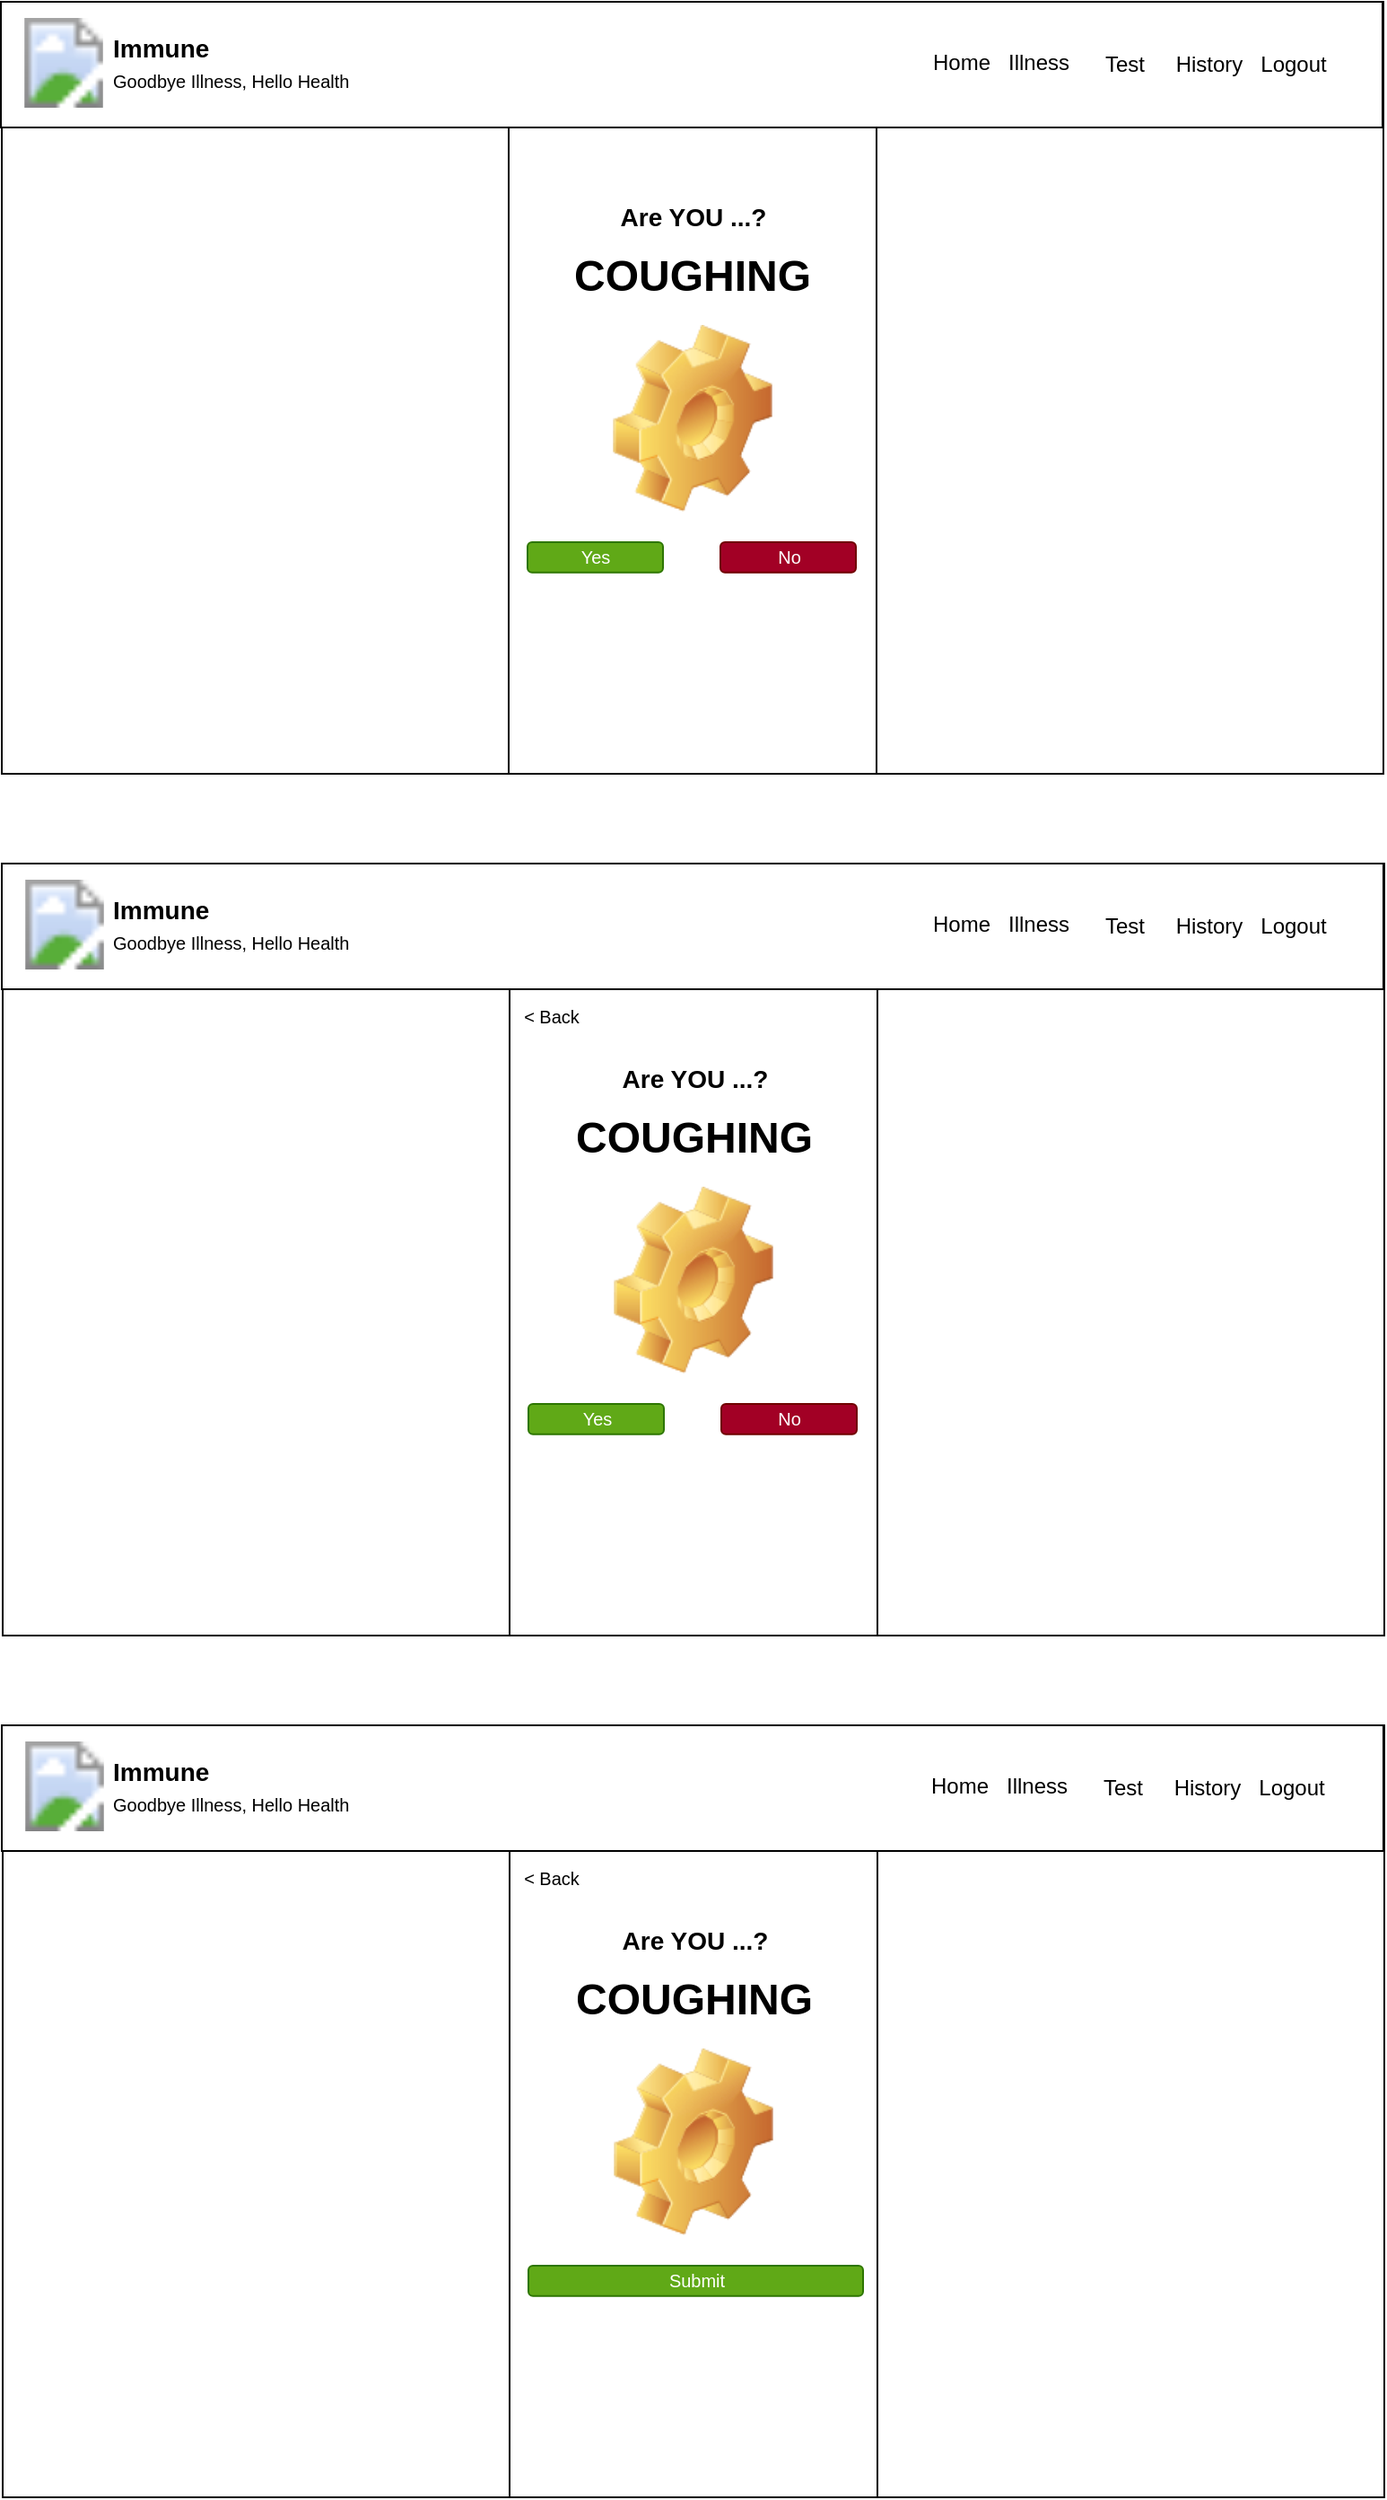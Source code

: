 <mxfile>
    <diagram id="NZ2GZO0A2a-neuPCKBlh" name="Page-1">
        <mxGraphModel dx="820" dy="1370" grid="1" gridSize="10" guides="1" tooltips="1" connect="1" arrows="1" fold="1" page="1" pageScale="1" pageWidth="850" pageHeight="1100" math="0" shadow="0">
            <root>
                <mxCell id="0"/>
                <mxCell id="1" parent="0"/>
                <mxCell id="2" value="" style="rounded=0;whiteSpace=wrap;html=1;" parent="1" vertex="1">
                    <mxGeometry x="40.5" y="-40" width="770" height="430" as="geometry"/>
                </mxCell>
                <mxCell id="5" value="" style="rounded=0;whiteSpace=wrap;html=1;" parent="1" vertex="1">
                    <mxGeometry x="323" y="30" width="205" height="360" as="geometry"/>
                </mxCell>
                <mxCell id="4" value="" style="rounded=0;whiteSpace=wrap;html=1;" parent="1" vertex="1">
                    <mxGeometry x="40" y="-40" width="770" height="70" as="geometry"/>
                </mxCell>
                <mxCell id="3" value="" style="shape=image;html=1;verticalLabelPosition=bottom;verticalAlign=top;imageAspect=1;aspect=fixed;image=https://media.discordapp.net/attachments/910885868733087747/1046480288655626380/Immune.png;fontSize=10;" parent="1" vertex="1">
                    <mxGeometry x="50" y="-31" width="50" height="50" as="geometry"/>
                </mxCell>
                <mxCell id="6" value="COUGHING" style="text;html=1;strokeColor=none;fillColor=none;align=center;verticalAlign=middle;whiteSpace=wrap;rounded=0;fontSize=24;fontStyle=1" parent="1" vertex="1">
                    <mxGeometry x="395.5" y="100" width="60" height="26" as="geometry"/>
                </mxCell>
                <mxCell id="7" value="Are YOU ...?" style="text;strokeColor=none;fillColor=none;html=1;fontSize=14;fontStyle=1;verticalAlign=middle;align=center;" parent="1" vertex="1">
                    <mxGeometry x="375.5" y="60" width="100" height="40" as="geometry"/>
                </mxCell>
                <mxCell id="9" value="" style="shape=image;html=1;verticalLabelPosition=bottom;verticalAlign=top;imageAspect=1;aspect=fixed;image=img/clipart/Gear_128x128.png" parent="1" vertex="1">
                    <mxGeometry x="381.17" y="140" width="88.66" height="104" as="geometry"/>
                </mxCell>
                <mxCell id="10" value="No" style="rounded=1;html=1;shadow=0;dashed=0;whiteSpace=wrap;fontSize=10;fillColor=#a20025;align=center;strokeColor=#6F0000;fontColor=#ffffff;" parent="1" vertex="1">
                    <mxGeometry x="441" y="261" width="75.5" height="16.88" as="geometry"/>
                </mxCell>
                <mxCell id="11" value="Yes" style="rounded=1;html=1;shadow=0;dashed=0;whiteSpace=wrap;fontSize=10;fillColor=#60a917;align=center;strokeColor=#2D7600;fontColor=#ffffff;" parent="1" vertex="1">
                    <mxGeometry x="333.5" y="261" width="75.5" height="16.88" as="geometry"/>
                </mxCell>
                <mxCell id="12" value="Immune&lt;br&gt;&lt;div&gt;&lt;span style=&quot;font-size: 10px ; font-weight: normal&quot;&gt;Goodbye Illness, Hello Health&lt;/span&gt;&lt;/div&gt;" style="text;strokeColor=none;fillColor=none;html=1;fontSize=14;fontStyle=1;verticalAlign=middle;align=left;" parent="1" vertex="1">
                    <mxGeometry x="100" y="-26" width="100" height="40" as="geometry"/>
                </mxCell>
                <mxCell id="13" value="&amp;lt; Back" style="text;html=1;strokeColor=none;fillColor=none;align=center;verticalAlign=middle;whiteSpace=wrap;rounded=0;fontSize=10;" parent="1" vertex="1">
                    <mxGeometry x="323" y="30" width="47" height="30" as="geometry"/>
                </mxCell>
                <mxCell id="15" value="" style="rounded=0;whiteSpace=wrap;html=1;" parent="1" vertex="1">
                    <mxGeometry x="40.5" y="440" width="770" height="430" as="geometry"/>
                </mxCell>
                <mxCell id="16" value="" style="rounded=0;whiteSpace=wrap;html=1;" parent="1" vertex="1">
                    <mxGeometry x="323" y="510" width="205" height="360" as="geometry"/>
                </mxCell>
                <mxCell id="17" value="" style="rounded=0;whiteSpace=wrap;html=1;" parent="1" vertex="1">
                    <mxGeometry x="40" y="440" width="770" height="70" as="geometry"/>
                </mxCell>
                <mxCell id="18" value="" style="shape=image;html=1;verticalLabelPosition=bottom;verticalAlign=top;imageAspect=1;aspect=fixed;image=https://media.discordapp.net/attachments/910885868733087747/1046480288655626380/Immune.png;fontSize=10;" parent="1" vertex="1">
                    <mxGeometry x="50" y="449" width="50" height="50" as="geometry"/>
                </mxCell>
                <mxCell id="19" value="COUGHING" style="text;html=1;strokeColor=none;fillColor=none;align=center;verticalAlign=middle;whiteSpace=wrap;rounded=0;fontSize=24;fontStyle=1" parent="1" vertex="1">
                    <mxGeometry x="395.5" y="580" width="60" height="26" as="geometry"/>
                </mxCell>
                <mxCell id="20" value="Are YOU ...?" style="text;strokeColor=none;fillColor=none;html=1;fontSize=14;fontStyle=1;verticalAlign=middle;align=center;" parent="1" vertex="1">
                    <mxGeometry x="375.5" y="540" width="100" height="40" as="geometry"/>
                </mxCell>
                <mxCell id="21" value="" style="shape=image;html=1;verticalLabelPosition=bottom;verticalAlign=top;imageAspect=1;aspect=fixed;image=img/clipart/Gear_128x128.png" parent="1" vertex="1">
                    <mxGeometry x="381.17" y="620" width="88.66" height="104" as="geometry"/>
                </mxCell>
                <mxCell id="23" value="Submit" style="rounded=1;html=1;shadow=0;dashed=0;whiteSpace=wrap;fontSize=10;fillColor=#60a917;align=center;strokeColor=#2D7600;fontColor=#ffffff;" parent="1" vertex="1">
                    <mxGeometry x="333.5" y="741" width="186.5" height="16.88" as="geometry"/>
                </mxCell>
                <mxCell id="24" value="Immune&lt;br&gt;&lt;div&gt;&lt;span style=&quot;font-size: 10px ; font-weight: normal&quot;&gt;Goodbye Illness, Hello Health&lt;/span&gt;&lt;/div&gt;" style="text;strokeColor=none;fillColor=none;html=1;fontSize=14;fontStyle=1;verticalAlign=middle;align=left;" parent="1" vertex="1">
                    <mxGeometry x="100" y="454" width="100" height="40" as="geometry"/>
                </mxCell>
                <mxCell id="25" value="&amp;lt; Back" style="text;html=1;strokeColor=none;fillColor=none;align=center;verticalAlign=middle;whiteSpace=wrap;rounded=0;fontSize=10;" parent="1" vertex="1">
                    <mxGeometry x="323" y="510" width="47" height="30" as="geometry"/>
                </mxCell>
                <mxCell id="26" value="" style="rounded=0;whiteSpace=wrap;html=1;" parent="1" vertex="1">
                    <mxGeometry x="40" y="-520" width="770" height="430" as="geometry"/>
                </mxCell>
                <mxCell id="27" value="" style="rounded=0;whiteSpace=wrap;html=1;" parent="1" vertex="1">
                    <mxGeometry x="322.5" y="-450" width="205" height="360" as="geometry"/>
                </mxCell>
                <mxCell id="28" value="" style="rounded=0;whiteSpace=wrap;html=1;" parent="1" vertex="1">
                    <mxGeometry x="39.5" y="-520" width="770" height="70" as="geometry"/>
                </mxCell>
                <mxCell id="29" value="" style="shape=image;html=1;verticalLabelPosition=bottom;verticalAlign=top;imageAspect=1;aspect=fixed;image=https://media.discordapp.net/attachments/910885868733087747/1046480288655626380/Immune.png;fontSize=10;" parent="1" vertex="1">
                    <mxGeometry x="49.5" y="-511" width="50" height="50" as="geometry"/>
                </mxCell>
                <mxCell id="30" value="COUGHING" style="text;html=1;strokeColor=none;fillColor=none;align=center;verticalAlign=middle;whiteSpace=wrap;rounded=0;fontSize=24;fontStyle=1" parent="1" vertex="1">
                    <mxGeometry x="395" y="-380" width="60" height="26" as="geometry"/>
                </mxCell>
                <mxCell id="31" value="Are YOU ...?" style="text;strokeColor=none;fillColor=none;html=1;fontSize=14;fontStyle=1;verticalAlign=middle;align=center;" parent="1" vertex="1">
                    <mxGeometry x="375" y="-420" width="100" height="40" as="geometry"/>
                </mxCell>
                <mxCell id="32" value="" style="shape=image;html=1;verticalLabelPosition=bottom;verticalAlign=top;imageAspect=1;aspect=fixed;image=img/clipart/Gear_128x128.png" parent="1" vertex="1">
                    <mxGeometry x="380.67" y="-340" width="88.66" height="104" as="geometry"/>
                </mxCell>
                <mxCell id="33" value="No" style="rounded=1;html=1;shadow=0;dashed=0;whiteSpace=wrap;fontSize=10;fillColor=#a20025;align=center;strokeColor=#6F0000;fontColor=#ffffff;" parent="1" vertex="1">
                    <mxGeometry x="440.5" y="-219" width="75.5" height="16.88" as="geometry"/>
                </mxCell>
                <mxCell id="34" value="Yes" style="rounded=1;html=1;shadow=0;dashed=0;whiteSpace=wrap;fontSize=10;fillColor=#60a917;align=center;strokeColor=#2D7600;fontColor=#ffffff;" parent="1" vertex="1">
                    <mxGeometry x="333" y="-219" width="75.5" height="16.88" as="geometry"/>
                </mxCell>
                <mxCell id="35" value="Immune&lt;br&gt;&lt;div&gt;&lt;span style=&quot;font-size: 10px ; font-weight: normal&quot;&gt;Goodbye Illness, Hello Health&lt;/span&gt;&lt;/div&gt;" style="text;strokeColor=none;fillColor=none;html=1;fontSize=14;fontStyle=1;verticalAlign=middle;align=left;" parent="1" vertex="1">
                    <mxGeometry x="99.5" y="-506" width="100" height="40" as="geometry"/>
                </mxCell>
                <mxCell id="36" value="Illness" style="text;html=1;strokeColor=none;fillColor=none;align=center;verticalAlign=middle;whiteSpace=wrap;rounded=0;" vertex="1" parent="1">
                    <mxGeometry x="588" y="-501" width="60" height="30" as="geometry"/>
                </mxCell>
                <mxCell id="37" value="Test" style="text;html=1;strokeColor=none;fillColor=none;align=center;verticalAlign=middle;whiteSpace=wrap;rounded=0;" vertex="1" parent="1">
                    <mxGeometry x="636" y="-500" width="60" height="30" as="geometry"/>
                </mxCell>
                <mxCell id="38" value="Logout" style="text;html=1;strokeColor=none;fillColor=none;align=center;verticalAlign=middle;whiteSpace=wrap;rounded=0;" vertex="1" parent="1">
                    <mxGeometry x="730" y="-500" width="60" height="30" as="geometry"/>
                </mxCell>
                <mxCell id="41" value="History" style="text;html=1;strokeColor=none;fillColor=none;align=center;verticalAlign=middle;whiteSpace=wrap;rounded=0;" vertex="1" parent="1">
                    <mxGeometry x="683" y="-500" width="60" height="30" as="geometry"/>
                </mxCell>
                <mxCell id="42" value="Home" style="text;html=1;strokeColor=none;fillColor=none;align=center;verticalAlign=middle;whiteSpace=wrap;rounded=0;" vertex="1" parent="1">
                    <mxGeometry x="545" y="-501" width="60" height="30" as="geometry"/>
                </mxCell>
                <mxCell id="48" value="Illness" style="text;html=1;strokeColor=none;fillColor=none;align=center;verticalAlign=middle;whiteSpace=wrap;rounded=0;" vertex="1" parent="1">
                    <mxGeometry x="588" y="-21.5" width="60" height="30" as="geometry"/>
                </mxCell>
                <mxCell id="49" value="Test" style="text;html=1;strokeColor=none;fillColor=none;align=center;verticalAlign=middle;whiteSpace=wrap;rounded=0;" vertex="1" parent="1">
                    <mxGeometry x="636" y="-20.5" width="60" height="30" as="geometry"/>
                </mxCell>
                <mxCell id="50" value="Logout" style="text;html=1;strokeColor=none;fillColor=none;align=center;verticalAlign=middle;whiteSpace=wrap;rounded=0;" vertex="1" parent="1">
                    <mxGeometry x="730" y="-20.5" width="60" height="30" as="geometry"/>
                </mxCell>
                <mxCell id="51" value="History" style="text;html=1;strokeColor=none;fillColor=none;align=center;verticalAlign=middle;whiteSpace=wrap;rounded=0;" vertex="1" parent="1">
                    <mxGeometry x="683" y="-20.5" width="60" height="30" as="geometry"/>
                </mxCell>
                <mxCell id="52" value="Home" style="text;html=1;strokeColor=none;fillColor=none;align=center;verticalAlign=middle;whiteSpace=wrap;rounded=0;" vertex="1" parent="1">
                    <mxGeometry x="545" y="-21.5" width="60" height="30" as="geometry"/>
                </mxCell>
                <mxCell id="53" value="Illness" style="text;html=1;strokeColor=none;fillColor=none;align=center;verticalAlign=middle;whiteSpace=wrap;rounded=0;" vertex="1" parent="1">
                    <mxGeometry x="586.5" y="458.5" width="60" height="30" as="geometry"/>
                </mxCell>
                <mxCell id="54" value="Test" style="text;html=1;strokeColor=none;fillColor=none;align=center;verticalAlign=middle;whiteSpace=wrap;rounded=0;" vertex="1" parent="1">
                    <mxGeometry x="634.5" y="459.5" width="60" height="30" as="geometry"/>
                </mxCell>
                <mxCell id="55" value="Logout" style="text;html=1;strokeColor=none;fillColor=none;align=center;verticalAlign=middle;whiteSpace=wrap;rounded=0;" vertex="1" parent="1">
                    <mxGeometry x="728.5" y="459.5" width="60" height="30" as="geometry"/>
                </mxCell>
                <mxCell id="56" value="History" style="text;html=1;strokeColor=none;fillColor=none;align=center;verticalAlign=middle;whiteSpace=wrap;rounded=0;" vertex="1" parent="1">
                    <mxGeometry x="681.5" y="459.5" width="60" height="30" as="geometry"/>
                </mxCell>
                <mxCell id="57" value="Home" style="text;html=1;strokeColor=none;fillColor=none;align=center;verticalAlign=middle;whiteSpace=wrap;rounded=0;" vertex="1" parent="1">
                    <mxGeometry x="543.5" y="458.5" width="60" height="30" as="geometry"/>
                </mxCell>
            </root>
        </mxGraphModel>
    </diagram>
</mxfile>
